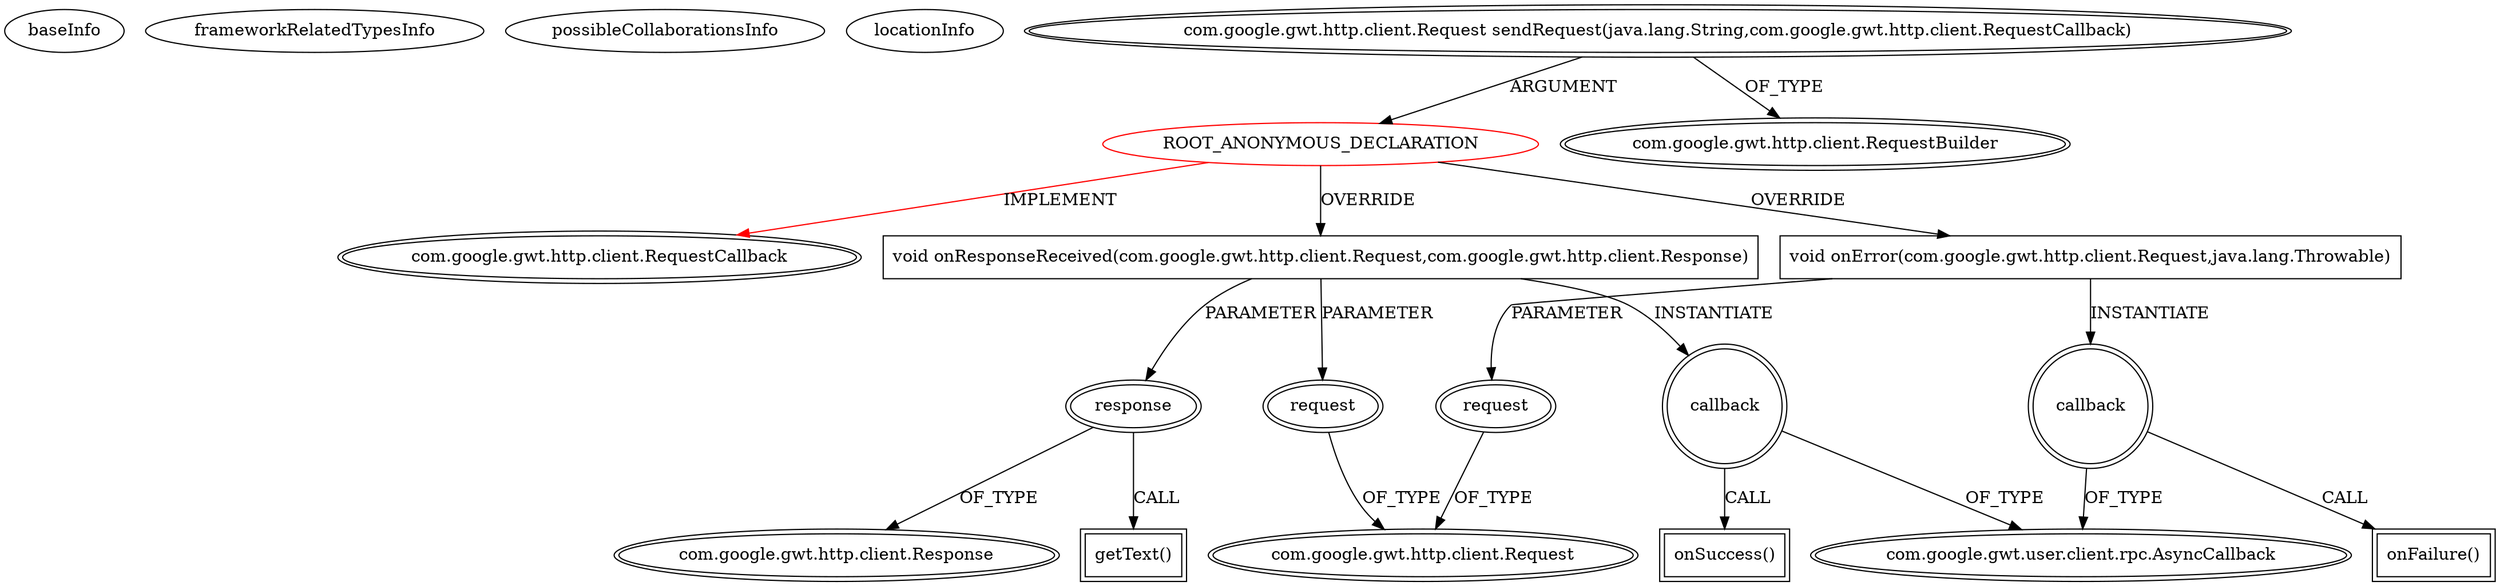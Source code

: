 digraph {
baseInfo[graphId=762,category="extension_graph",isAnonymous=true,possibleRelation=false]
frameworkRelatedTypesInfo[0="com.google.gwt.http.client.RequestCallback"]
possibleCollaborationsInfo[]
locationInfo[projectName="asobazol-pls",filePath="/asobazol-pls/pls-master/ltl-ui/src/main/java/com/pls/ltl/client/LTLService.java",contextSignature="void businessMethod(java.lang.String,com.google.gwt.user.client.rpc.AsyncCallback)",graphId="762"]
0[label="ROOT_ANONYMOUS_DECLARATION",vertexType="ROOT_ANONYMOUS_DECLARATION",isFrameworkType=false,color=red]
1[label="com.google.gwt.http.client.RequestCallback",vertexType="FRAMEWORK_INTERFACE_TYPE",isFrameworkType=true,peripheries=2]
2[label="com.google.gwt.http.client.Request sendRequest(java.lang.String,com.google.gwt.http.client.RequestCallback)",vertexType="OUTSIDE_CALL",isFrameworkType=true,peripheries=2]
3[label="com.google.gwt.http.client.RequestBuilder",vertexType="FRAMEWORK_CLASS_TYPE",isFrameworkType=true,peripheries=2]
4[label="void onResponseReceived(com.google.gwt.http.client.Request,com.google.gwt.http.client.Response)",vertexType="OVERRIDING_METHOD_DECLARATION",isFrameworkType=false,shape=box]
5[label="request",vertexType="PARAMETER_DECLARATION",isFrameworkType=true,peripheries=2]
6[label="com.google.gwt.http.client.Request",vertexType="FRAMEWORK_CLASS_TYPE",isFrameworkType=true,peripheries=2]
7[label="response",vertexType="PARAMETER_DECLARATION",isFrameworkType=true,peripheries=2]
8[label="com.google.gwt.http.client.Response",vertexType="FRAMEWORK_CLASS_TYPE",isFrameworkType=true,peripheries=2]
9[label="callback",vertexType="VARIABLE_EXPRESION",isFrameworkType=true,peripheries=2,shape=circle]
11[label="com.google.gwt.user.client.rpc.AsyncCallback",vertexType="FRAMEWORK_INTERFACE_TYPE",isFrameworkType=true,peripheries=2]
10[label="onSuccess()",vertexType="INSIDE_CALL",isFrameworkType=true,peripheries=2,shape=box]
13[label="getText()",vertexType="INSIDE_CALL",isFrameworkType=true,peripheries=2,shape=box]
14[label="void onError(com.google.gwt.http.client.Request,java.lang.Throwable)",vertexType="OVERRIDING_METHOD_DECLARATION",isFrameworkType=false,shape=box]
15[label="request",vertexType="PARAMETER_DECLARATION",isFrameworkType=true,peripheries=2]
17[label="callback",vertexType="VARIABLE_EXPRESION",isFrameworkType=true,peripheries=2,shape=circle]
18[label="onFailure()",vertexType="INSIDE_CALL",isFrameworkType=true,peripheries=2,shape=box]
0->1[label="IMPLEMENT",color=red]
2->0[label="ARGUMENT"]
2->3[label="OF_TYPE"]
0->4[label="OVERRIDE"]
5->6[label="OF_TYPE"]
4->5[label="PARAMETER"]
7->8[label="OF_TYPE"]
4->7[label="PARAMETER"]
4->9[label="INSTANTIATE"]
9->11[label="OF_TYPE"]
9->10[label="CALL"]
7->13[label="CALL"]
0->14[label="OVERRIDE"]
15->6[label="OF_TYPE"]
14->15[label="PARAMETER"]
14->17[label="INSTANTIATE"]
17->11[label="OF_TYPE"]
17->18[label="CALL"]
}
